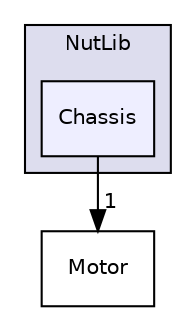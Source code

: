 digraph "NutLib/Chassis" {
  compound=true
  node [ fontsize="10", fontname="Helvetica"];
  edge [ labelfontsize="10", labelfontname="Helvetica"];
  subgraph clusterdir_8b1cfa3accea10fc5ecd39c63013c190 {
    graph [ bgcolor="#ddddee", pencolor="black", label="NutLib" fontname="Helvetica", fontsize="10", URL="dir_8b1cfa3accea10fc5ecd39c63013c190.html"]
  dir_f675b4a47c10cd3a9277bd5eb227d2c8 [shape=box, label="Chassis", style="filled", fillcolor="#eeeeff", pencolor="black", URL="dir_f675b4a47c10cd3a9277bd5eb227d2c8.html"];
  }
  dir_292c5ded82e59d93da76ae0f1632d666 [shape=box label="Motor" URL="dir_292c5ded82e59d93da76ae0f1632d666.html"];
  dir_f675b4a47c10cd3a9277bd5eb227d2c8->dir_292c5ded82e59d93da76ae0f1632d666 [headlabel="1", labeldistance=1.5 headhref="dir_000001_000004.html"];
}
